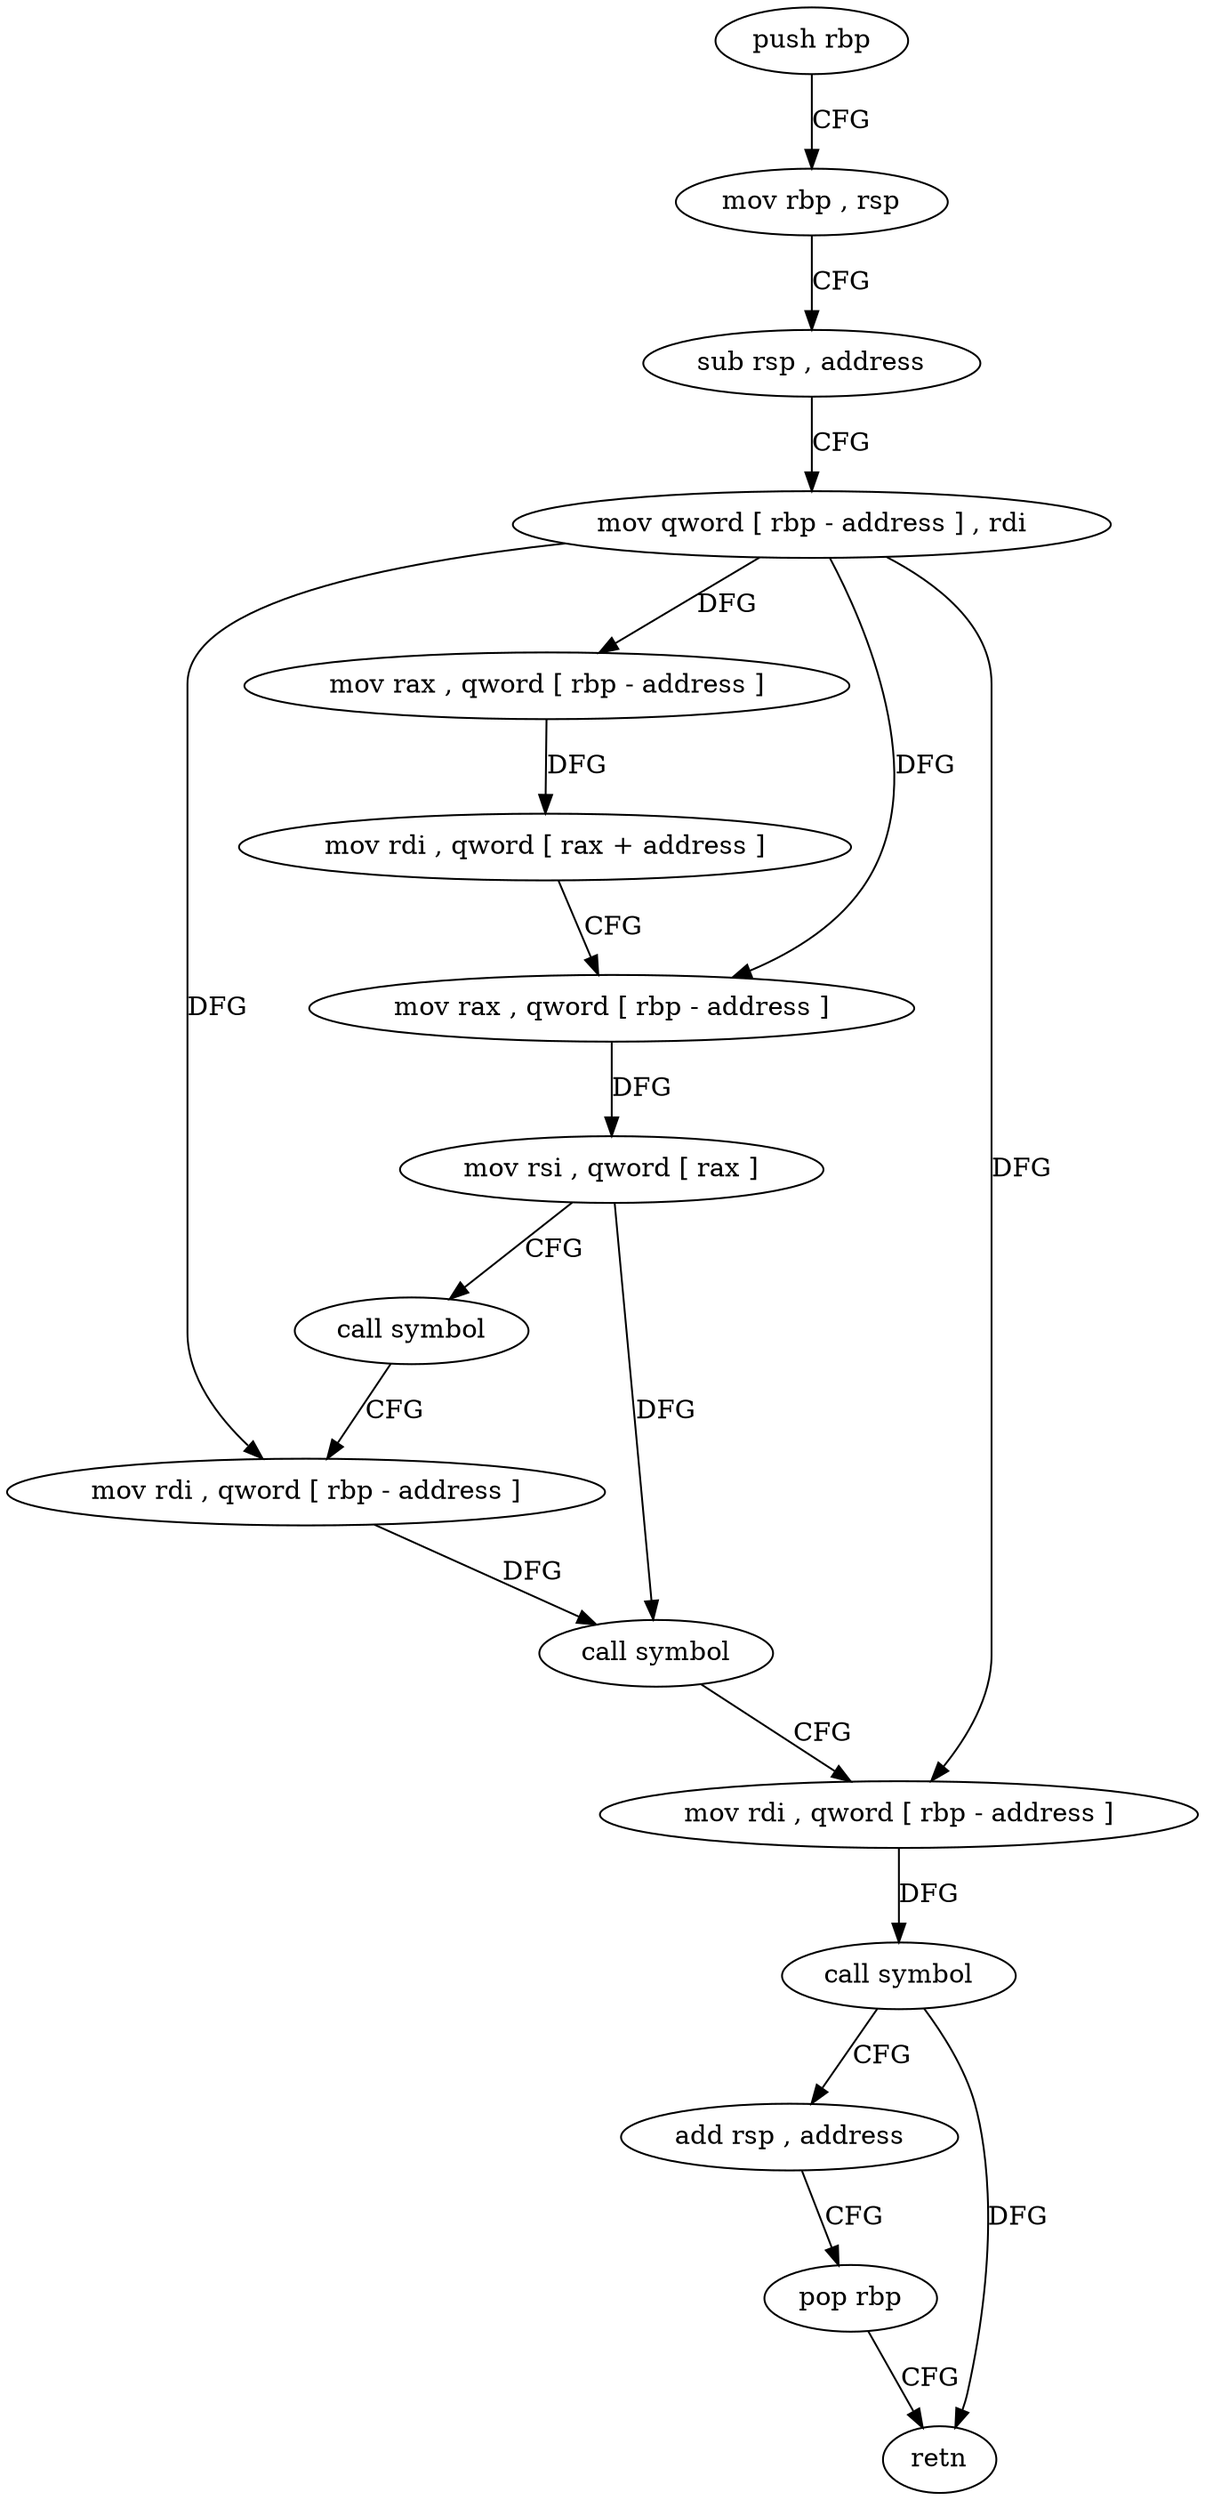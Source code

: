 digraph "func" {
"485968" [label = "push rbp" ]
"485969" [label = "mov rbp , rsp" ]
"485972" [label = "sub rsp , address" ]
"485976" [label = "mov qword [ rbp - address ] , rdi" ]
"485980" [label = "mov rax , qword [ rbp - address ]" ]
"485984" [label = "mov rdi , qword [ rax + address ]" ]
"485988" [label = "mov rax , qword [ rbp - address ]" ]
"485992" [label = "mov rsi , qword [ rax ]" ]
"485995" [label = "call symbol" ]
"486000" [label = "mov rdi , qword [ rbp - address ]" ]
"486004" [label = "call symbol" ]
"486009" [label = "mov rdi , qword [ rbp - address ]" ]
"486013" [label = "call symbol" ]
"486018" [label = "add rsp , address" ]
"486022" [label = "pop rbp" ]
"486023" [label = "retn" ]
"485968" -> "485969" [ label = "CFG" ]
"485969" -> "485972" [ label = "CFG" ]
"485972" -> "485976" [ label = "CFG" ]
"485976" -> "485980" [ label = "DFG" ]
"485976" -> "485988" [ label = "DFG" ]
"485976" -> "486000" [ label = "DFG" ]
"485976" -> "486009" [ label = "DFG" ]
"485980" -> "485984" [ label = "DFG" ]
"485984" -> "485988" [ label = "CFG" ]
"485988" -> "485992" [ label = "DFG" ]
"485992" -> "485995" [ label = "CFG" ]
"485992" -> "486004" [ label = "DFG" ]
"485995" -> "486000" [ label = "CFG" ]
"486000" -> "486004" [ label = "DFG" ]
"486004" -> "486009" [ label = "CFG" ]
"486009" -> "486013" [ label = "DFG" ]
"486013" -> "486018" [ label = "CFG" ]
"486013" -> "486023" [ label = "DFG" ]
"486018" -> "486022" [ label = "CFG" ]
"486022" -> "486023" [ label = "CFG" ]
}
